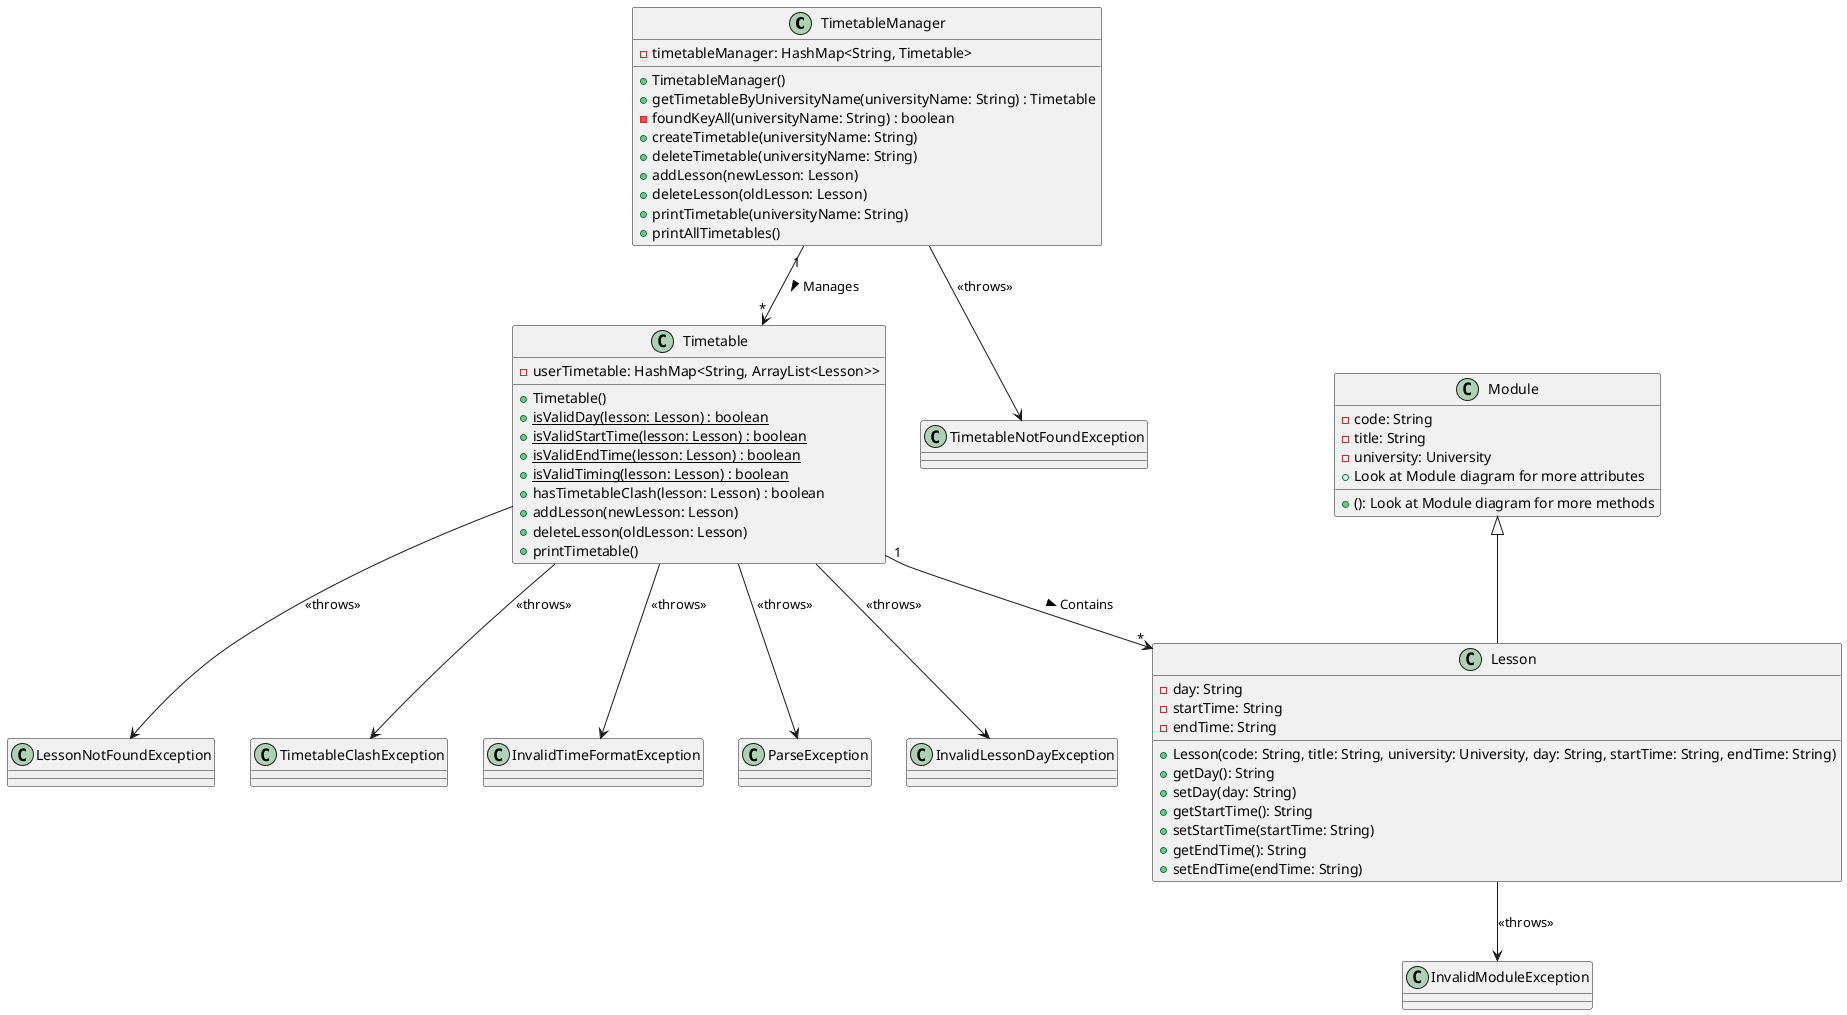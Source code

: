 @startuml
'https://plantuml.com/class-diagram

class TimetableManager {
    - timetableManager: HashMap<String, Timetable>
    + TimetableManager()
    + getTimetableByUniversityName(universityName: String) : Timetable
    - foundKeyAll(universityName: String) : boolean
    + createTimetable(universityName: String)
    + deleteTimetable(universityName: String)
    + addLesson(newLesson: Lesson)
    + deleteLesson(oldLesson: Lesson)
    + printTimetable(universityName: String)
    + printAllTimetables()
}

class Timetable {
    - userTimetable: HashMap<String, ArrayList<Lesson>>
    + Timetable()
    {static} + isValidDay(lesson: Lesson) : boolean
    {static} + isValidStartTime(lesson: Lesson) : boolean
    {static} + isValidEndTime(lesson: Lesson) : boolean
    {static} + isValidTiming(lesson: Lesson) : boolean
    + hasTimetableClash(lesson: Lesson) : boolean
    + addLesson(newLesson: Lesson)
    + deleteLesson(oldLesson: Lesson)
    + printTimetable()
}

class Lesson {
    - day: String
    - startTime: String
    - endTime: String
    + Lesson(code: String, title: String, university: University, day: String, startTime: String, endTime: String)
    + getDay(): String
    + setDay(day: String)
    + getStartTime(): String
    + setStartTime(startTime: String)
    + getEndTime(): String
    + setEndTime(endTime: String)
}

class Module {
    - code: String
    - title: String
    - university: University
    + Look at Module diagram for more attributes
    + (): Look at Module diagram for more methods
}

class LessonNotFoundException {
}

class TimetableNotFoundException {
}

class TimetableClashException {
}

class InvalidModuleException {
}

class InvalidTimeFormatException {
}

class ParseException {
}

class InvalidLessonDayException {
}

TimetableManager "1" --> "*" Timetable :> Manages
Timetable "1" --> "*" Lesson :> Contains
Lesson --> InvalidModuleException : <<throws>>
Timetable --> InvalidTimeFormatException : <<throws>>
Timetable --> TimetableClashException : <<throws>>
Timetable --> ParseException : <<throws>>
Timetable --> LessonNotFoundException : <<throws>>
Timetable --> InvalidLessonDayException : <<throws>>
TimetableManager --> TimetableNotFoundException : <<throws>>
Module <|-- Lesson

@enduml